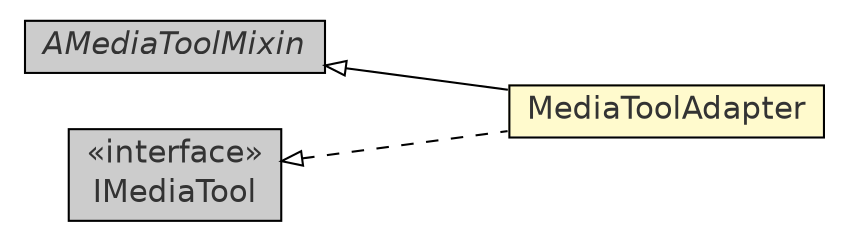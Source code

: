 #!/usr/local/bin/dot
#
# Class diagram 
# Generated by UmlGraph version 4.8 (http://www.spinellis.gr/sw/umlgraph)
#

digraph G {
	edge [fontname="Helvetica",fontsize=10,labelfontname="Helvetica",labelfontsize=10];
	node [fontname="Helvetica",fontsize=10,shape=plaintext];
	rankdir=LR;
	ranksep=1;
	// com.xuggle.mediatool.AMediaToolMixin
	c13939 [label=<<table border="0" cellborder="1" cellspacing="0" cellpadding="2" port="p" bgcolor="grey80" href="./AMediaToolMixin.html">
		<tr><td><table border="0" cellspacing="0" cellpadding="1">
			<tr><td><font face="Helvetica-Oblique"> AMediaToolMixin </font></td></tr>
		</table></td></tr>
		</table>>, fontname="Helvetica", fontcolor="grey20", fontsize=15.0];
	// com.xuggle.mediatool.MediaToolAdapter
	c13940 [label=<<table border="0" cellborder="1" cellspacing="0" cellpadding="2" port="p" bgcolor="lemonChiffon" href="./MediaToolAdapter.html">
		<tr><td><table border="0" cellspacing="0" cellpadding="1">
			<tr><td> MediaToolAdapter </td></tr>
		</table></td></tr>
		</table>>, fontname="Helvetica", fontcolor="grey20", fontsize=15.0];
	// com.xuggle.mediatool.IMediaTool
	c13941 [label=<<table border="0" cellborder="1" cellspacing="0" cellpadding="2" port="p" bgcolor="grey80" href="./IMediaTool.html">
		<tr><td><table border="0" cellspacing="0" cellpadding="1">
			<tr><td> &laquo;interface&raquo; </td></tr>
			<tr><td> IMediaTool </td></tr>
		</table></td></tr>
		</table>>, fontname="Helvetica", fontcolor="grey20", fontsize=15.0];
	//com.xuggle.mediatool.MediaToolAdapter extends com.xuggle.mediatool.AMediaToolMixin
	c13939:p -> c13940:p [dir=back,arrowtail=empty];
	//com.xuggle.mediatool.MediaToolAdapter implements com.xuggle.mediatool.IMediaTool
	c13941:p -> c13940:p [dir=back,arrowtail=empty,style=dashed];
}

